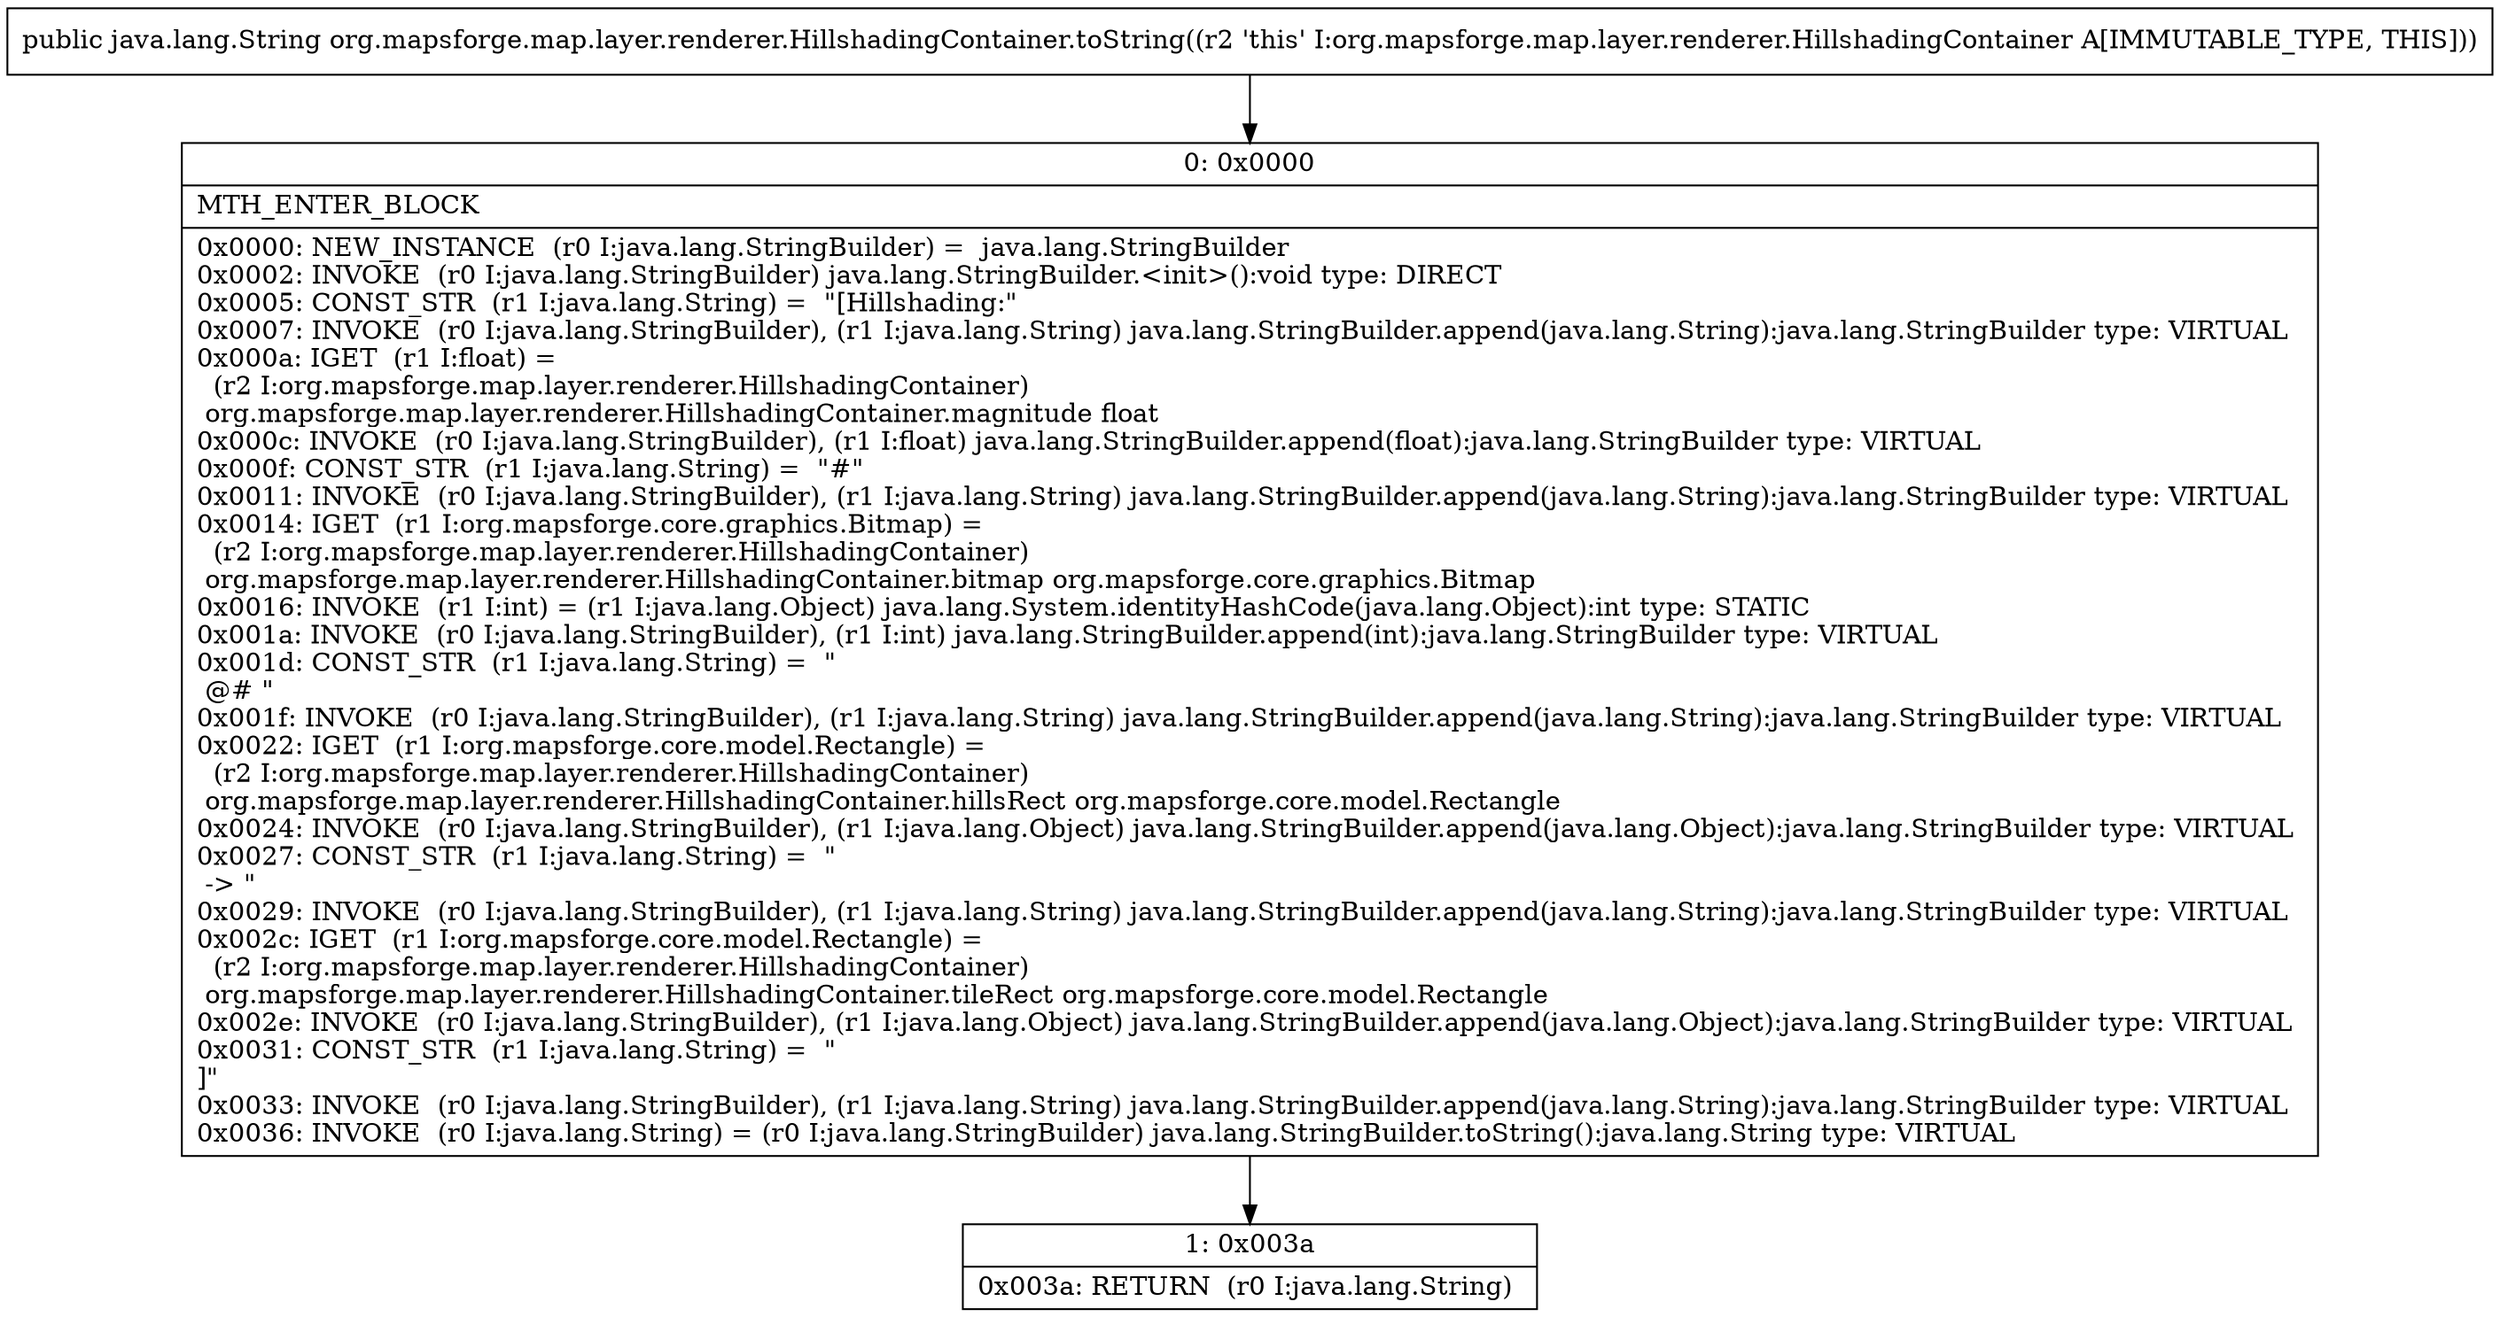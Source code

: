 digraph "CFG fororg.mapsforge.map.layer.renderer.HillshadingContainer.toString()Ljava\/lang\/String;" {
Node_0 [shape=record,label="{0\:\ 0x0000|MTH_ENTER_BLOCK\l|0x0000: NEW_INSTANCE  (r0 I:java.lang.StringBuilder) =  java.lang.StringBuilder \l0x0002: INVOKE  (r0 I:java.lang.StringBuilder) java.lang.StringBuilder.\<init\>():void type: DIRECT \l0x0005: CONST_STR  (r1 I:java.lang.String) =  \"[Hillshading:\" \l0x0007: INVOKE  (r0 I:java.lang.StringBuilder), (r1 I:java.lang.String) java.lang.StringBuilder.append(java.lang.String):java.lang.StringBuilder type: VIRTUAL \l0x000a: IGET  (r1 I:float) = \l  (r2 I:org.mapsforge.map.layer.renderer.HillshadingContainer)\l org.mapsforge.map.layer.renderer.HillshadingContainer.magnitude float \l0x000c: INVOKE  (r0 I:java.lang.StringBuilder), (r1 I:float) java.lang.StringBuilder.append(float):java.lang.StringBuilder type: VIRTUAL \l0x000f: CONST_STR  (r1 I:java.lang.String) =  \"#\" \l0x0011: INVOKE  (r0 I:java.lang.StringBuilder), (r1 I:java.lang.String) java.lang.StringBuilder.append(java.lang.String):java.lang.StringBuilder type: VIRTUAL \l0x0014: IGET  (r1 I:org.mapsforge.core.graphics.Bitmap) = \l  (r2 I:org.mapsforge.map.layer.renderer.HillshadingContainer)\l org.mapsforge.map.layer.renderer.HillshadingContainer.bitmap org.mapsforge.core.graphics.Bitmap \l0x0016: INVOKE  (r1 I:int) = (r1 I:java.lang.Object) java.lang.System.identityHashCode(java.lang.Object):int type: STATIC \l0x001a: INVOKE  (r0 I:java.lang.StringBuilder), (r1 I:int) java.lang.StringBuilder.append(int):java.lang.StringBuilder type: VIRTUAL \l0x001d: CONST_STR  (r1 I:java.lang.String) =  \"\l @# \" \l0x001f: INVOKE  (r0 I:java.lang.StringBuilder), (r1 I:java.lang.String) java.lang.StringBuilder.append(java.lang.String):java.lang.StringBuilder type: VIRTUAL \l0x0022: IGET  (r1 I:org.mapsforge.core.model.Rectangle) = \l  (r2 I:org.mapsforge.map.layer.renderer.HillshadingContainer)\l org.mapsforge.map.layer.renderer.HillshadingContainer.hillsRect org.mapsforge.core.model.Rectangle \l0x0024: INVOKE  (r0 I:java.lang.StringBuilder), (r1 I:java.lang.Object) java.lang.StringBuilder.append(java.lang.Object):java.lang.StringBuilder type: VIRTUAL \l0x0027: CONST_STR  (r1 I:java.lang.String) =  \"\l \-\> \" \l0x0029: INVOKE  (r0 I:java.lang.StringBuilder), (r1 I:java.lang.String) java.lang.StringBuilder.append(java.lang.String):java.lang.StringBuilder type: VIRTUAL \l0x002c: IGET  (r1 I:org.mapsforge.core.model.Rectangle) = \l  (r2 I:org.mapsforge.map.layer.renderer.HillshadingContainer)\l org.mapsforge.map.layer.renderer.HillshadingContainer.tileRect org.mapsforge.core.model.Rectangle \l0x002e: INVOKE  (r0 I:java.lang.StringBuilder), (r1 I:java.lang.Object) java.lang.StringBuilder.append(java.lang.Object):java.lang.StringBuilder type: VIRTUAL \l0x0031: CONST_STR  (r1 I:java.lang.String) =  \"\l]\" \l0x0033: INVOKE  (r0 I:java.lang.StringBuilder), (r1 I:java.lang.String) java.lang.StringBuilder.append(java.lang.String):java.lang.StringBuilder type: VIRTUAL \l0x0036: INVOKE  (r0 I:java.lang.String) = (r0 I:java.lang.StringBuilder) java.lang.StringBuilder.toString():java.lang.String type: VIRTUAL \l}"];
Node_1 [shape=record,label="{1\:\ 0x003a|0x003a: RETURN  (r0 I:java.lang.String) \l}"];
MethodNode[shape=record,label="{public java.lang.String org.mapsforge.map.layer.renderer.HillshadingContainer.toString((r2 'this' I:org.mapsforge.map.layer.renderer.HillshadingContainer A[IMMUTABLE_TYPE, THIS])) }"];
MethodNode -> Node_0;
Node_0 -> Node_1;
}

